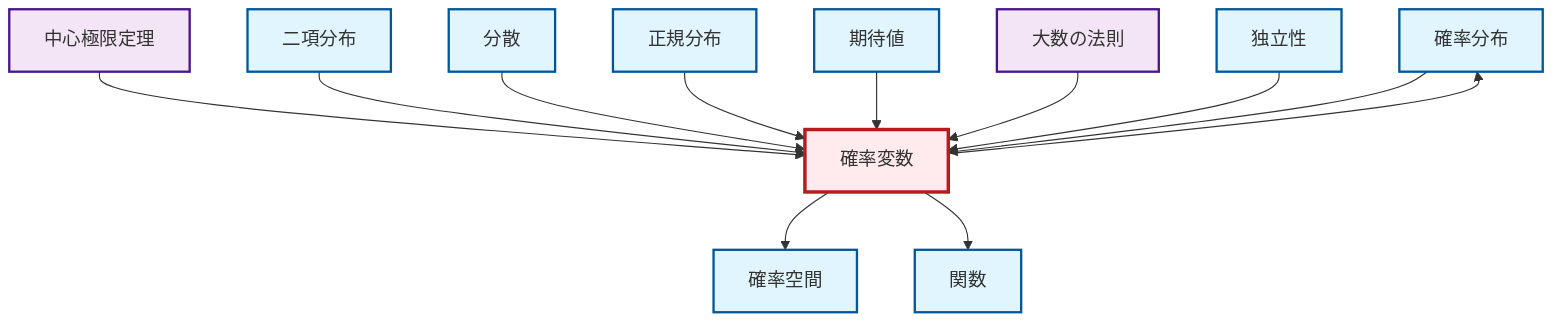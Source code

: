 graph TD
    classDef definition fill:#e1f5fe,stroke:#01579b,stroke-width:2px
    classDef theorem fill:#f3e5f5,stroke:#4a148c,stroke-width:2px
    classDef axiom fill:#fff3e0,stroke:#e65100,stroke-width:2px
    classDef example fill:#e8f5e9,stroke:#1b5e20,stroke-width:2px
    classDef current fill:#ffebee,stroke:#b71c1c,stroke-width:3px
    def-probability-space["確率空間"]:::definition
    def-probability-distribution["確率分布"]:::definition
    thm-central-limit["中心極限定理"]:::theorem
    def-independence["独立性"]:::definition
    def-variance["分散"]:::definition
    def-function["関数"]:::definition
    def-random-variable["確率変数"]:::definition
    def-normal-distribution["正規分布"]:::definition
    def-binomial-distribution["二項分布"]:::definition
    def-expectation["期待値"]:::definition
    thm-law-of-large-numbers["大数の法則"]:::theorem
    thm-central-limit --> def-random-variable
    def-random-variable --> def-probability-space
    def-binomial-distribution --> def-random-variable
    def-random-variable --> def-probability-distribution
    def-variance --> def-random-variable
    def-random-variable --> def-function
    def-normal-distribution --> def-random-variable
    def-expectation --> def-random-variable
    thm-law-of-large-numbers --> def-random-variable
    def-independence --> def-random-variable
    def-probability-distribution --> def-random-variable
    class def-random-variable current